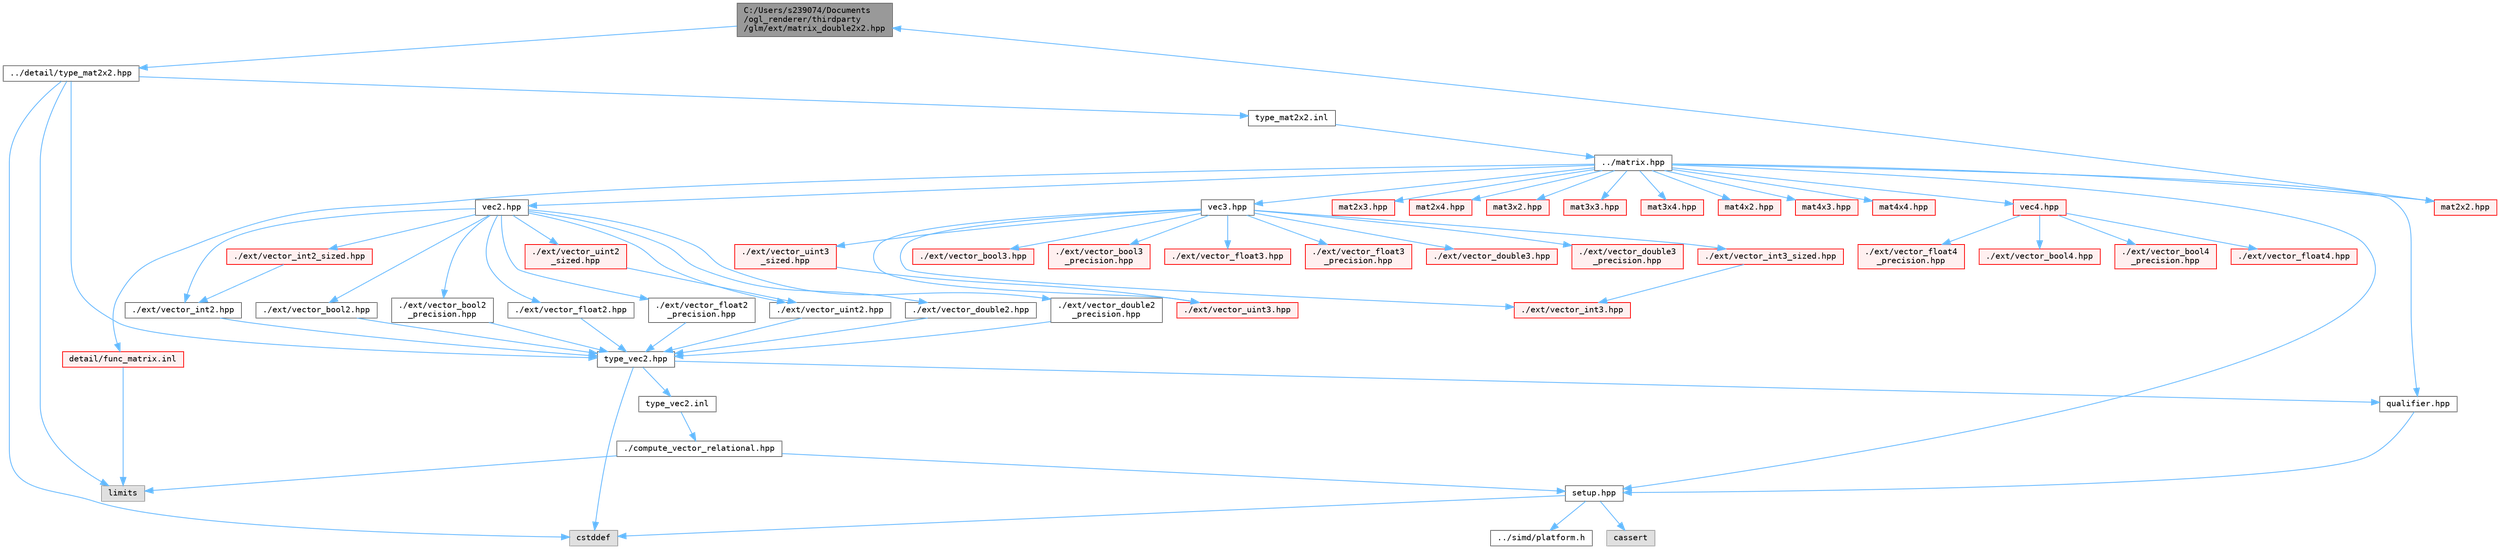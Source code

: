 digraph "C:/Users/s239074/Documents/ogl_renderer/thirdparty/glm/ext/matrix_double2x2.hpp"
{
 // LATEX_PDF_SIZE
  bgcolor="transparent";
  edge [fontname=Terminal,fontsize=10,labelfontname=Helvetica,labelfontsize=10];
  node [fontname=Terminal,fontsize=10,shape=box,height=0.2,width=0.4];
  Node1 [label="C:/Users/s239074/Documents\l/ogl_renderer/thirdparty\l/glm/ext/matrix_double2x2.hpp",height=0.2,width=0.4,color="gray40", fillcolor="grey60", style="filled", fontcolor="black",tooltip=" "];
  Node1 -> Node2 [color="steelblue1",style="solid"];
  Node2 [label="../detail/type_mat2x2.hpp",height=0.2,width=0.4,color="grey40", fillcolor="white", style="filled",URL="$type__mat2x2_8hpp.html",tooltip=" "];
  Node2 -> Node3 [color="steelblue1",style="solid"];
  Node3 [label="type_vec2.hpp",height=0.2,width=0.4,color="grey40", fillcolor="white", style="filled",URL="$type__vec2_8hpp.html",tooltip=" "];
  Node3 -> Node4 [color="steelblue1",style="solid"];
  Node4 [label="qualifier.hpp",height=0.2,width=0.4,color="grey40", fillcolor="white", style="filled",URL="$qualifier_8hpp.html",tooltip=" "];
  Node4 -> Node5 [color="steelblue1",style="solid"];
  Node5 [label="setup.hpp",height=0.2,width=0.4,color="grey40", fillcolor="white", style="filled",URL="$setup_8hpp.html",tooltip=" "];
  Node5 -> Node6 [color="steelblue1",style="solid"];
  Node6 [label="cassert",height=0.2,width=0.4,color="grey60", fillcolor="#E0E0E0", style="filled",tooltip=" "];
  Node5 -> Node7 [color="steelblue1",style="solid"];
  Node7 [label="cstddef",height=0.2,width=0.4,color="grey60", fillcolor="#E0E0E0", style="filled",tooltip=" "];
  Node5 -> Node8 [color="steelblue1",style="solid"];
  Node8 [label="../simd/platform.h",height=0.2,width=0.4,color="grey40", fillcolor="white", style="filled",URL="$platform_8h.html",tooltip=" "];
  Node3 -> Node7 [color="steelblue1",style="solid"];
  Node3 -> Node9 [color="steelblue1",style="solid"];
  Node9 [label="type_vec2.inl",height=0.2,width=0.4,color="grey40", fillcolor="white", style="filled",URL="$type__vec2_8inl.html",tooltip=" "];
  Node9 -> Node10 [color="steelblue1",style="solid"];
  Node10 [label="./compute_vector_relational.hpp",height=0.2,width=0.4,color="grey40", fillcolor="white", style="filled",URL="$compute__vector__relational_8hpp.html",tooltip=" "];
  Node10 -> Node5 [color="steelblue1",style="solid"];
  Node10 -> Node11 [color="steelblue1",style="solid"];
  Node11 [label="limits",height=0.2,width=0.4,color="grey60", fillcolor="#E0E0E0", style="filled",tooltip=" "];
  Node2 -> Node11 [color="steelblue1",style="solid"];
  Node2 -> Node7 [color="steelblue1",style="solid"];
  Node2 -> Node12 [color="steelblue1",style="solid"];
  Node12 [label="type_mat2x2.inl",height=0.2,width=0.4,color="grey40", fillcolor="white", style="filled",URL="$type__mat2x2_8inl.html",tooltip=" "];
  Node12 -> Node13 [color="steelblue1",style="solid"];
  Node13 [label="../matrix.hpp",height=0.2,width=0.4,color="grey40", fillcolor="white", style="filled",URL="$matrix_8hpp.html",tooltip=" "];
  Node13 -> Node4 [color="steelblue1",style="solid"];
  Node13 -> Node5 [color="steelblue1",style="solid"];
  Node13 -> Node14 [color="steelblue1",style="solid"];
  Node14 [label="vec2.hpp",height=0.2,width=0.4,color="grey40", fillcolor="white", style="filled",URL="$vec2_8hpp.html",tooltip=" "];
  Node14 -> Node15 [color="steelblue1",style="solid"];
  Node15 [label="./ext/vector_bool2.hpp",height=0.2,width=0.4,color="grey40", fillcolor="white", style="filled",URL="$vector__bool2_8hpp.html",tooltip=" "];
  Node15 -> Node3 [color="steelblue1",style="solid"];
  Node14 -> Node16 [color="steelblue1",style="solid"];
  Node16 [label="./ext/vector_bool2\l_precision.hpp",height=0.2,width=0.4,color="grey40", fillcolor="white", style="filled",URL="$vector__bool2__precision_8hpp.html",tooltip=" "];
  Node16 -> Node3 [color="steelblue1",style="solid"];
  Node14 -> Node17 [color="steelblue1",style="solid"];
  Node17 [label="./ext/vector_float2.hpp",height=0.2,width=0.4,color="grey40", fillcolor="white", style="filled",URL="$vector__float2_8hpp.html",tooltip=" "];
  Node17 -> Node3 [color="steelblue1",style="solid"];
  Node14 -> Node18 [color="steelblue1",style="solid"];
  Node18 [label="./ext/vector_float2\l_precision.hpp",height=0.2,width=0.4,color="grey40", fillcolor="white", style="filled",URL="$vector__float2__precision_8hpp.html",tooltip=" "];
  Node18 -> Node3 [color="steelblue1",style="solid"];
  Node14 -> Node19 [color="steelblue1",style="solid"];
  Node19 [label="./ext/vector_double2.hpp",height=0.2,width=0.4,color="grey40", fillcolor="white", style="filled",URL="$vector__double2_8hpp.html",tooltip=" "];
  Node19 -> Node3 [color="steelblue1",style="solid"];
  Node14 -> Node20 [color="steelblue1",style="solid"];
  Node20 [label="./ext/vector_double2\l_precision.hpp",height=0.2,width=0.4,color="grey40", fillcolor="white", style="filled",URL="$vector__double2__precision_8hpp.html",tooltip=" "];
  Node20 -> Node3 [color="steelblue1",style="solid"];
  Node14 -> Node21 [color="steelblue1",style="solid"];
  Node21 [label="./ext/vector_int2.hpp",height=0.2,width=0.4,color="grey40", fillcolor="white", style="filled",URL="$vector__int2_8hpp.html",tooltip=" "];
  Node21 -> Node3 [color="steelblue1",style="solid"];
  Node14 -> Node22 [color="steelblue1",style="solid"];
  Node22 [label="./ext/vector_int2_sized.hpp",height=0.2,width=0.4,color="red", fillcolor="#FFF0F0", style="filled",URL="$vector__int2__sized_8hpp.html",tooltip=" "];
  Node22 -> Node21 [color="steelblue1",style="solid"];
  Node14 -> Node24 [color="steelblue1",style="solid"];
  Node24 [label="./ext/vector_uint2.hpp",height=0.2,width=0.4,color="grey40", fillcolor="white", style="filled",URL="$vector__uint2_8hpp.html",tooltip=" "];
  Node24 -> Node3 [color="steelblue1",style="solid"];
  Node14 -> Node25 [color="steelblue1",style="solid"];
  Node25 [label="./ext/vector_uint2\l_sized.hpp",height=0.2,width=0.4,color="red", fillcolor="#FFF0F0", style="filled",URL="$vector__uint2__sized_8hpp.html",tooltip=" "];
  Node25 -> Node24 [color="steelblue1",style="solid"];
  Node13 -> Node27 [color="steelblue1",style="solid"];
  Node27 [label="vec3.hpp",height=0.2,width=0.4,color="grey40", fillcolor="white", style="filled",URL="$vec3_8hpp.html",tooltip=" "];
  Node27 -> Node28 [color="steelblue1",style="solid"];
  Node28 [label="./ext/vector_bool3.hpp",height=0.2,width=0.4,color="red", fillcolor="#FFF0F0", style="filled",URL="$vector__bool3_8hpp.html",tooltip=" "];
  Node27 -> Node31 [color="steelblue1",style="solid"];
  Node31 [label="./ext/vector_bool3\l_precision.hpp",height=0.2,width=0.4,color="red", fillcolor="#FFF0F0", style="filled",URL="$vector__bool3__precision_8hpp.html",tooltip=" "];
  Node27 -> Node32 [color="steelblue1",style="solid"];
  Node32 [label="./ext/vector_float3.hpp",height=0.2,width=0.4,color="red", fillcolor="#FFF0F0", style="filled",URL="$vector__float3_8hpp.html",tooltip=" "];
  Node27 -> Node33 [color="steelblue1",style="solid"];
  Node33 [label="./ext/vector_float3\l_precision.hpp",height=0.2,width=0.4,color="red", fillcolor="#FFF0F0", style="filled",URL="$vector__float3__precision_8hpp.html",tooltip=" "];
  Node27 -> Node34 [color="steelblue1",style="solid"];
  Node34 [label="./ext/vector_double3.hpp",height=0.2,width=0.4,color="red", fillcolor="#FFF0F0", style="filled",URL="$vector__double3_8hpp.html",tooltip=" "];
  Node27 -> Node35 [color="steelblue1",style="solid"];
  Node35 [label="./ext/vector_double3\l_precision.hpp",height=0.2,width=0.4,color="red", fillcolor="#FFF0F0", style="filled",URL="$vector__double3__precision_8hpp.html",tooltip=" "];
  Node27 -> Node36 [color="steelblue1",style="solid"];
  Node36 [label="./ext/vector_int3.hpp",height=0.2,width=0.4,color="red", fillcolor="#FFF0F0", style="filled",URL="$vector__int3_8hpp.html",tooltip=" "];
  Node27 -> Node37 [color="steelblue1",style="solid"];
  Node37 [label="./ext/vector_int3_sized.hpp",height=0.2,width=0.4,color="red", fillcolor="#FFF0F0", style="filled",URL="$vector__int3__sized_8hpp.html",tooltip=" "];
  Node37 -> Node36 [color="steelblue1",style="solid"];
  Node27 -> Node38 [color="steelblue1",style="solid"];
  Node38 [label="./ext/vector_uint3.hpp",height=0.2,width=0.4,color="red", fillcolor="#FFF0F0", style="filled",URL="$vector__uint3_8hpp.html",tooltip=" "];
  Node27 -> Node39 [color="steelblue1",style="solid"];
  Node39 [label="./ext/vector_uint3\l_sized.hpp",height=0.2,width=0.4,color="red", fillcolor="#FFF0F0", style="filled",URL="$vector__uint3__sized_8hpp.html",tooltip=" "];
  Node39 -> Node38 [color="steelblue1",style="solid"];
  Node13 -> Node40 [color="steelblue1",style="solid"];
  Node40 [label="vec4.hpp",height=0.2,width=0.4,color="red", fillcolor="#FFF0F0", style="filled",URL="$vec4_8hpp.html",tooltip=" "];
  Node40 -> Node41 [color="steelblue1",style="solid"];
  Node41 [label="./ext/vector_bool4.hpp",height=0.2,width=0.4,color="red", fillcolor="#FFF0F0", style="filled",URL="$vector__bool4_8hpp.html",tooltip=" "];
  Node40 -> Node44 [color="steelblue1",style="solid"];
  Node44 [label="./ext/vector_bool4\l_precision.hpp",height=0.2,width=0.4,color="red", fillcolor="#FFF0F0", style="filled",URL="$vector__bool4__precision_8hpp.html",tooltip=" "];
  Node40 -> Node45 [color="steelblue1",style="solid"];
  Node45 [label="./ext/vector_float4.hpp",height=0.2,width=0.4,color="red", fillcolor="#FFF0F0", style="filled",URL="$vector__float4_8hpp.html",tooltip=" "];
  Node40 -> Node46 [color="steelblue1",style="solid"];
  Node46 [label="./ext/vector_float4\l_precision.hpp",height=0.2,width=0.4,color="red", fillcolor="#FFF0F0", style="filled",URL="$vector__float4__precision_8hpp.html",tooltip=" "];
  Node13 -> Node53 [color="steelblue1",style="solid"];
  Node53 [label="mat2x2.hpp",height=0.2,width=0.4,color="red", fillcolor="#FFF0F0", style="filled",URL="$mat2x2_8hpp.html",tooltip=" "];
  Node53 -> Node1 [color="steelblue1",style="solid"];
  Node13 -> Node57 [color="steelblue1",style="solid"];
  Node57 [label="mat2x3.hpp",height=0.2,width=0.4,color="red", fillcolor="#FFF0F0", style="filled",URL="$mat2x3_8hpp.html",tooltip=" "];
  Node13 -> Node64 [color="steelblue1",style="solid"];
  Node64 [label="mat2x4.hpp",height=0.2,width=0.4,color="red", fillcolor="#FFF0F0", style="filled",URL="$mat2x4_8hpp.html",tooltip=" "];
  Node13 -> Node71 [color="steelblue1",style="solid"];
  Node71 [label="mat3x2.hpp",height=0.2,width=0.4,color="red", fillcolor="#FFF0F0", style="filled",URL="$mat3x2_8hpp.html",tooltip=" "];
  Node13 -> Node78 [color="steelblue1",style="solid"];
  Node78 [label="mat3x3.hpp",height=0.2,width=0.4,color="red", fillcolor="#FFF0F0", style="filled",URL="$mat3x3_8hpp.html",tooltip=" "];
  Node13 -> Node85 [color="steelblue1",style="solid"];
  Node85 [label="mat3x4.hpp",height=0.2,width=0.4,color="red", fillcolor="#FFF0F0", style="filled",URL="$mat3x4_8hpp.html",tooltip=" "];
  Node13 -> Node92 [color="steelblue1",style="solid"];
  Node92 [label="mat4x2.hpp",height=0.2,width=0.4,color="red", fillcolor="#FFF0F0", style="filled",URL="$mat4x2_8hpp.html",tooltip=" "];
  Node13 -> Node99 [color="steelblue1",style="solid"];
  Node99 [label="mat4x3.hpp",height=0.2,width=0.4,color="red", fillcolor="#FFF0F0", style="filled",URL="$mat4x3_8hpp.html",tooltip=" "];
  Node13 -> Node106 [color="steelblue1",style="solid"];
  Node106 [label="mat4x4.hpp",height=0.2,width=0.4,color="red", fillcolor="#FFF0F0", style="filled",URL="$mat4x4_8hpp.html",tooltip=" "];
  Node13 -> Node113 [color="steelblue1",style="solid"];
  Node113 [label="detail/func_matrix.inl",height=0.2,width=0.4,color="red", fillcolor="#FFF0F0", style="filled",URL="$func__matrix_8inl.html",tooltip=" "];
  Node113 -> Node11 [color="steelblue1",style="solid"];
}
